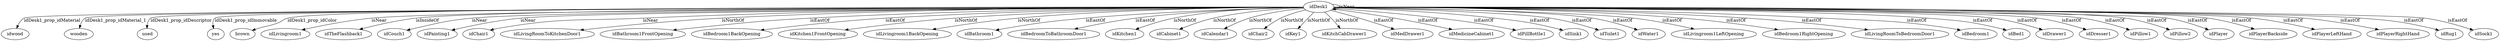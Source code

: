 digraph  {
idDesk1 [node_type=entity_node];
idwood [node_type=property_node];
wooden [node_type=property_node];
used [node_type=property_node];
yes [node_type=property_node];
brown [node_type=property_node];
idLivingroom1 [node_type=entity_node];
idTheFlashback1 [node_type=entity_node];
idCouch1 [node_type=entity_node];
idPainting1 [node_type=entity_node];
idChair1 [node_type=entity_node];
idLivingRoomToKitchenDoor1 [node_type=entity_node];
idBathroom1FrontOpening [node_type=entity_node];
idBedroom1BackOpening [node_type=entity_node];
idKitchen1FrontOpening [node_type=entity_node];
idLivingroom1BackOpening [node_type=entity_node];
idBathroom1 [node_type=entity_node];
idBedroomToBathroomDoor1 [node_type=entity_node];
idKitchen1 [node_type=entity_node];
idCabinet1 [node_type=entity_node];
idCalendar1 [node_type=entity_node];
idChair2 [node_type=entity_node];
idKey1 [node_type=entity_node];
idKitchCabDrawer1 [node_type=entity_node];
idMedDrawer1 [node_type=entity_node];
idMedicineCabinet1 [node_type=entity_node];
idPillBottle1 [node_type=entity_node];
idSink1 [node_type=entity_node];
idToilet1 [node_type=entity_node];
idWater1 [node_type=entity_node];
idLivingroom1LeftOpening [node_type=entity_node];
idBedroom1RightOpening [node_type=entity_node];
idLivingRoomToBedroomDoor1 [node_type=entity_node];
idBedroom1 [node_type=entity_node];
idBed1 [node_type=entity_node];
idDrawer1 [node_type=entity_node];
idDresser1 [node_type=entity_node];
idPillow1 [node_type=entity_node];
idPillow2 [node_type=entity_node];
idPlayer [node_type=entity_node];
idPlayerBackside [node_type=entity_node];
idPlayerLeftHand [node_type=entity_node];
idPlayerRightHand [node_type=entity_node];
idRug1 [node_type=entity_node];
idSock1 [node_type=entity_node];
idDesk1 -> idwood  [edge_type=property, label=idDesk1_prop_idMaterial];
idDesk1 -> wooden  [edge_type=property, label=idDesk1_prop_idMaterial_1];
idDesk1 -> used  [edge_type=property, label=idDesk1_prop_idDescriptor];
idDesk1 -> yes  [edge_type=property, label=idDesk1_prop_idImmovable];
idDesk1 -> brown  [edge_type=property, label=idDesk1_prop_idColor];
idDesk1 -> idLivingroom1  [edge_type=relationship, label=isNear];
idDesk1 -> idTheFlashback1  [edge_type=relationship, label=isInsideOf];
idDesk1 -> idDesk1  [edge_type=relationship, label=isNear];
idDesk1 -> idCouch1  [edge_type=relationship, label=isNear];
idDesk1 -> idPainting1  [edge_type=relationship, label=isNear];
idDesk1 -> idChair1  [edge_type=relationship, label=isNear];
idDesk1 -> idLivingRoomToKitchenDoor1  [edge_type=relationship, label=isNorthOf];
idDesk1 -> idBathroom1FrontOpening  [edge_type=relationship, label=isEastOf];
idDesk1 -> idBedroom1BackOpening  [edge_type=relationship, label=isEastOf];
idDesk1 -> idKitchen1FrontOpening  [edge_type=relationship, label=isNorthOf];
idDesk1 -> idLivingroom1BackOpening  [edge_type=relationship, label=isNorthOf];
idDesk1 -> idBathroom1  [edge_type=relationship, label=isEastOf];
idDesk1 -> idBedroomToBathroomDoor1  [edge_type=relationship, label=isEastOf];
idDesk1 -> idKitchen1  [edge_type=relationship, label=isNorthOf];
idDesk1 -> idCabinet1  [edge_type=relationship, label=isNorthOf];
idDesk1 -> idCalendar1  [edge_type=relationship, label=isNorthOf];
idDesk1 -> idChair2  [edge_type=relationship, label=isNorthOf];
idDesk1 -> idKey1  [edge_type=relationship, label=isNorthOf];
idDesk1 -> idKitchCabDrawer1  [edge_type=relationship, label=isNorthOf];
idDesk1 -> idMedDrawer1  [edge_type=relationship, label=isEastOf];
idDesk1 -> idMedicineCabinet1  [edge_type=relationship, label=isEastOf];
idDesk1 -> idPillBottle1  [edge_type=relationship, label=isEastOf];
idDesk1 -> idSink1  [edge_type=relationship, label=isEastOf];
idDesk1 -> idToilet1  [edge_type=relationship, label=isEastOf];
idDesk1 -> idWater1  [edge_type=relationship, label=isEastOf];
idDesk1 -> idLivingroom1LeftOpening  [edge_type=relationship, label=isEastOf];
idDesk1 -> idBedroom1RightOpening  [edge_type=relationship, label=isEastOf];
idDesk1 -> idLivingRoomToBedroomDoor1  [edge_type=relationship, label=isEastOf];
idDesk1 -> idBedroom1  [edge_type=relationship, label=isEastOf];
idDesk1 -> idBed1  [edge_type=relationship, label=isEastOf];
idDesk1 -> idDrawer1  [edge_type=relationship, label=isEastOf];
idDesk1 -> idDresser1  [edge_type=relationship, label=isEastOf];
idDesk1 -> idPillow1  [edge_type=relationship, label=isEastOf];
idDesk1 -> idPillow2  [edge_type=relationship, label=isEastOf];
idDesk1 -> idPlayer  [edge_type=relationship, label=isEastOf];
idDesk1 -> idPlayerBackside  [edge_type=relationship, label=isEastOf];
idDesk1 -> idPlayerLeftHand  [edge_type=relationship, label=isEastOf];
idDesk1 -> idPlayerRightHand  [edge_type=relationship, label=isEastOf];
idDesk1 -> idRug1  [edge_type=relationship, label=isEastOf];
idDesk1 -> idSock1  [edge_type=relationship, label=isEastOf];
}

